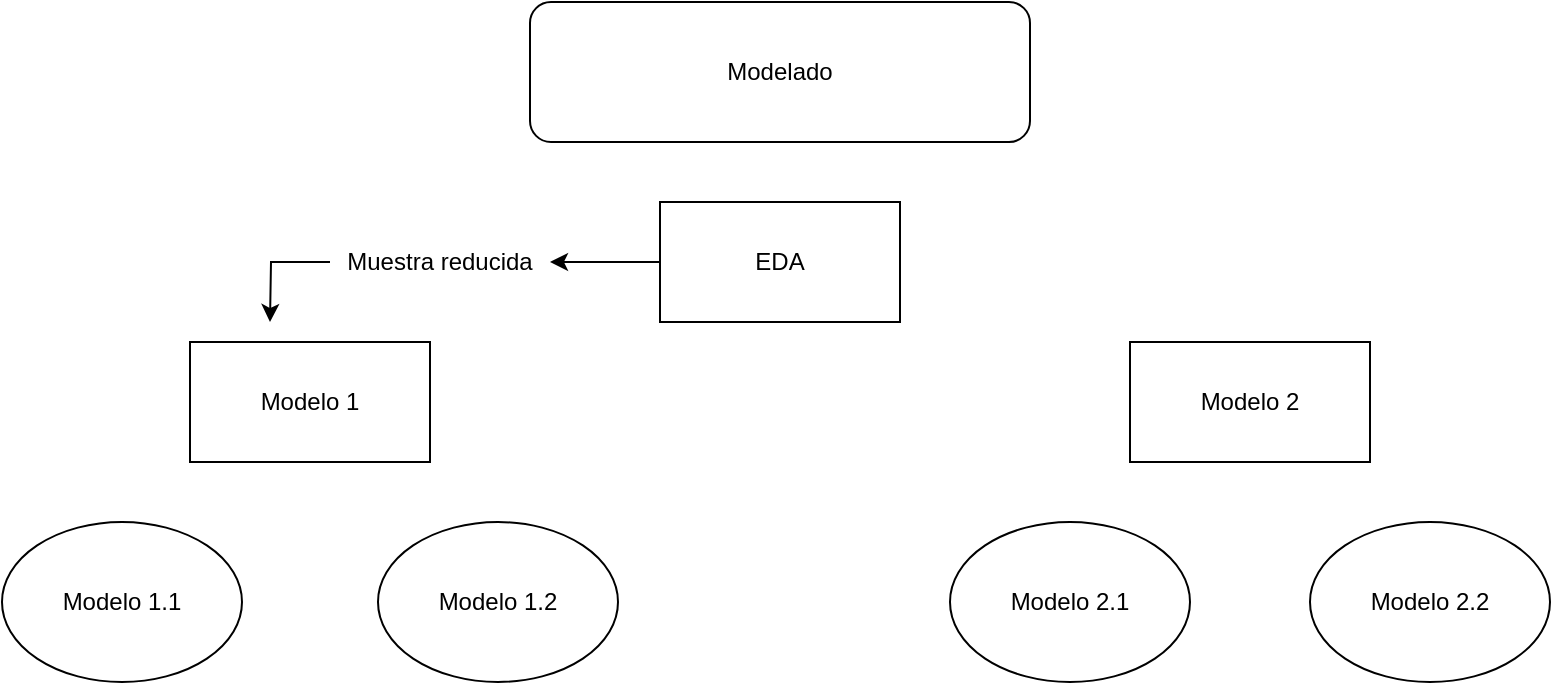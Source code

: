 <mxfile version="21.2.3" type="github">
  <diagram name="Página-1" id="3L4wR_7pq2LCs9swwZR0">
    <mxGraphModel dx="820" dy="499" grid="1" gridSize="10" guides="1" tooltips="1" connect="1" arrows="1" fold="1" page="1" pageScale="1" pageWidth="827" pageHeight="1169" math="0" shadow="0">
      <root>
        <mxCell id="0" />
        <mxCell id="1" parent="0" />
        <mxCell id="ZpGBJDUqC5GNQVEPb1LD-1" value="Modelado" style="rounded=1;whiteSpace=wrap;html=1;" parent="1" vertex="1">
          <mxGeometry x="310" y="40" width="250" height="70" as="geometry" />
        </mxCell>
        <mxCell id="25a5C4nNvtbBR-R8CF3t-2" style="edgeStyle=orthogonalEdgeStyle;rounded=0;orthogonalLoop=1;jettySize=auto;html=1;exitX=0;exitY=0.5;exitDx=0;exitDy=0;" edge="1" parent="1" source="ZpGBJDUqC5GNQVEPb1LD-2">
          <mxGeometry relative="1" as="geometry">
            <mxPoint x="320" y="170" as="targetPoint" />
          </mxGeometry>
        </mxCell>
        <mxCell id="ZpGBJDUqC5GNQVEPb1LD-2" value="EDA" style="rounded=0;whiteSpace=wrap;html=1;" parent="1" vertex="1">
          <mxGeometry x="375" y="140" width="120" height="60" as="geometry" />
        </mxCell>
        <mxCell id="ZpGBJDUqC5GNQVEPb1LD-3" value="Modelo 1" style="rounded=0;whiteSpace=wrap;html=1;" parent="1" vertex="1">
          <mxGeometry x="140" y="210" width="120" height="60" as="geometry" />
        </mxCell>
        <mxCell id="ZpGBJDUqC5GNQVEPb1LD-4" value="Modelo 2" style="rounded=0;whiteSpace=wrap;html=1;" parent="1" vertex="1">
          <mxGeometry x="610" y="210" width="120" height="60" as="geometry" />
        </mxCell>
        <mxCell id="ZpGBJDUqC5GNQVEPb1LD-6" value="Modelo 1.1" style="ellipse;whiteSpace=wrap;html=1;" parent="1" vertex="1">
          <mxGeometry x="46" y="300" width="120" height="80" as="geometry" />
        </mxCell>
        <mxCell id="ZpGBJDUqC5GNQVEPb1LD-7" value="Modelo 1.2" style="ellipse;whiteSpace=wrap;html=1;" parent="1" vertex="1">
          <mxGeometry x="234" y="300" width="120" height="80" as="geometry" />
        </mxCell>
        <mxCell id="ZpGBJDUqC5GNQVEPb1LD-8" value="Modelo 2.1" style="ellipse;whiteSpace=wrap;html=1;" parent="1" vertex="1">
          <mxGeometry x="520" y="300" width="120" height="80" as="geometry" />
        </mxCell>
        <mxCell id="ZpGBJDUqC5GNQVEPb1LD-9" value="Modelo 2.2" style="ellipse;whiteSpace=wrap;html=1;" parent="1" vertex="1">
          <mxGeometry x="700" y="300" width="120" height="80" as="geometry" />
        </mxCell>
        <mxCell id="25a5C4nNvtbBR-R8CF3t-3" style="edgeStyle=orthogonalEdgeStyle;rounded=0;orthogonalLoop=1;jettySize=auto;html=1;exitX=0;exitY=0.5;exitDx=0;exitDy=0;" edge="1" parent="1" source="25a5C4nNvtbBR-R8CF3t-1">
          <mxGeometry relative="1" as="geometry">
            <mxPoint x="180" y="200" as="targetPoint" />
          </mxGeometry>
        </mxCell>
        <mxCell id="25a5C4nNvtbBR-R8CF3t-1" value="Muestra reducida" style="text;html=1;strokeColor=none;fillColor=none;align=center;verticalAlign=middle;whiteSpace=wrap;rounded=0;" vertex="1" parent="1">
          <mxGeometry x="210" y="155" width="110" height="30" as="geometry" />
        </mxCell>
      </root>
    </mxGraphModel>
  </diagram>
</mxfile>
